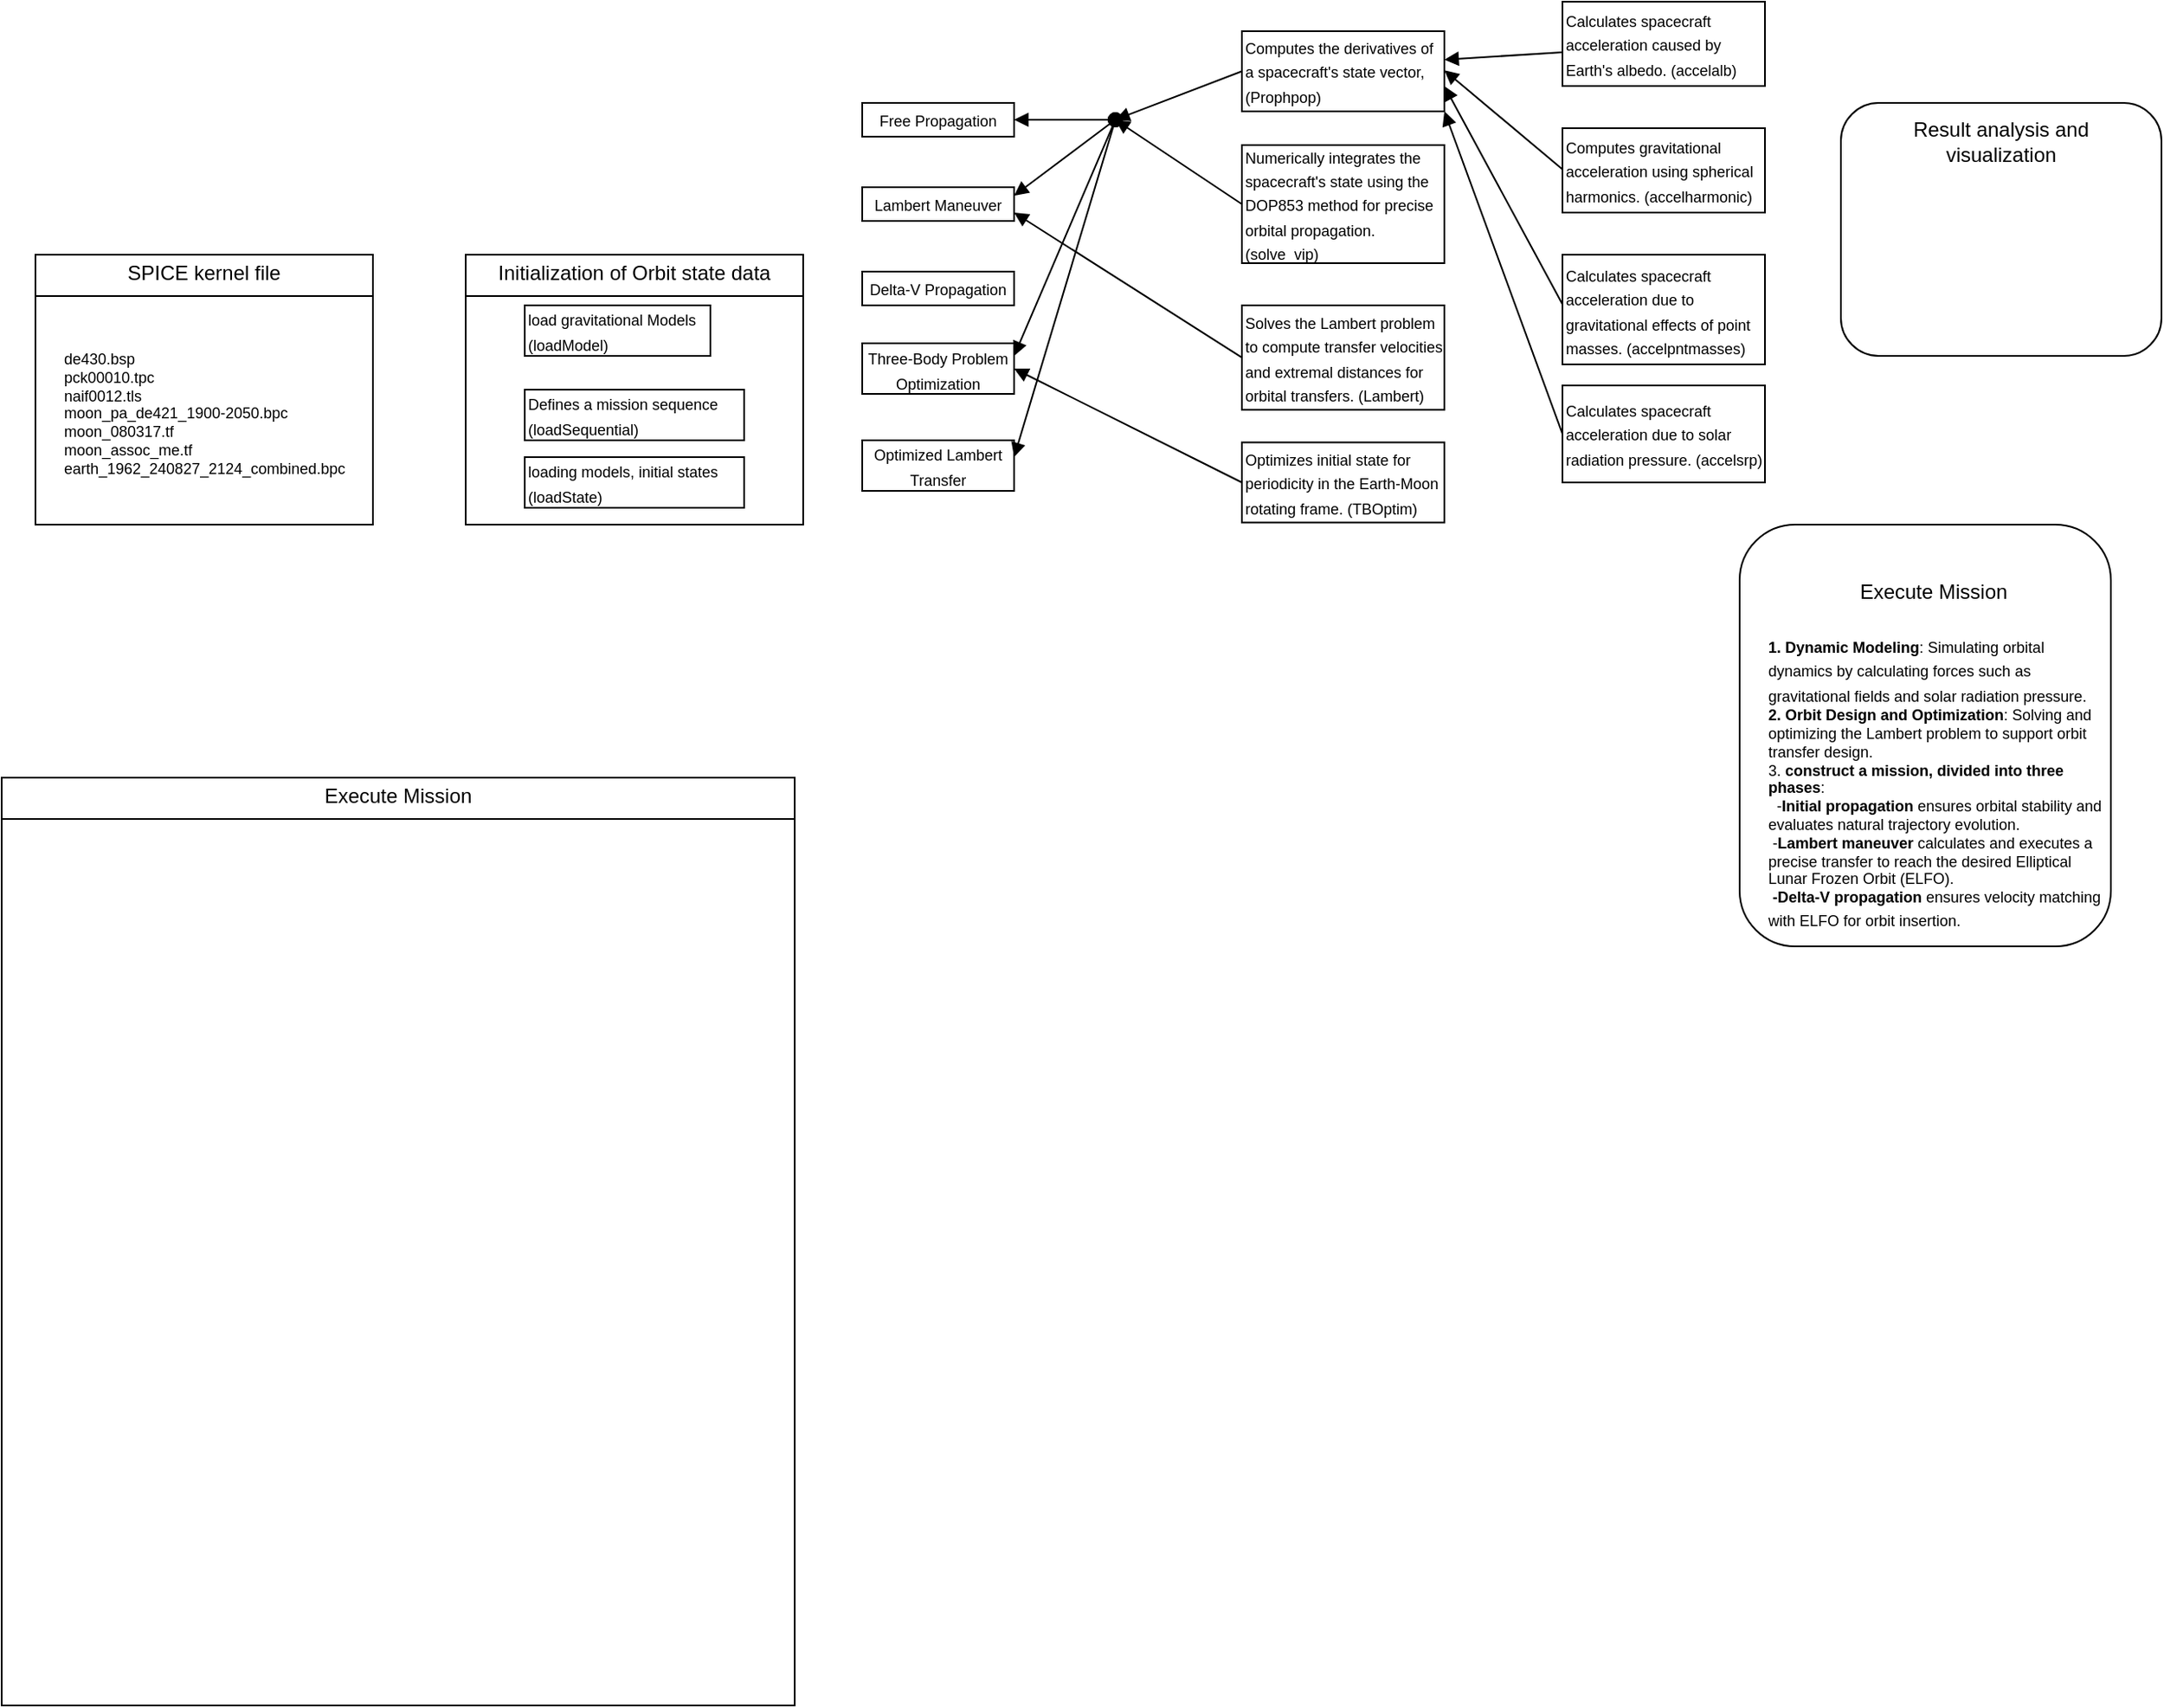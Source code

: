 <mxfile version="24.8.6">
  <diagram name="Page-1" id="9361dd3d-8414-5efd-6122-117bd74ce7a7">
    <mxGraphModel dx="2035" dy="1086" grid="1" gridSize="10" guides="1" tooltips="1" connect="1" arrows="1" fold="1" page="0" pageScale="1.5" pageWidth="826" pageHeight="1169" background="none" math="0" shadow="0">
      <root>
        <mxCell id="0" />
        <mxCell id="1" parent="0" />
        <mxCell id="raCDrMh42CsUO1TfeVZc-3" value="" style="rounded=1;whiteSpace=wrap;html=1;" vertex="1" parent="1">
          <mxGeometry x="490" y="280" width="220" height="250" as="geometry" />
        </mxCell>
        <mxCell id="raCDrMh42CsUO1TfeVZc-4" value="" style="rounded=1;whiteSpace=wrap;html=1;" vertex="1" parent="1">
          <mxGeometry x="550" y="30" width="190" height="150" as="geometry" />
        </mxCell>
        <mxCell id="raCDrMh42CsUO1TfeVZc-8" value="Execute Mission" style="text;strokeColor=none;align=center;fillColor=none;html=1;verticalAlign=middle;whiteSpace=wrap;rounded=0;" vertex="1" parent="1">
          <mxGeometry x="535" y="305" width="140" height="30" as="geometry" />
        </mxCell>
        <mxCell id="raCDrMh42CsUO1TfeVZc-9" value="Result analysis and visualization" style="text;strokeColor=none;align=center;fillColor=none;html=1;verticalAlign=middle;whiteSpace=wrap;rounded=0;" vertex="1" parent="1">
          <mxGeometry x="575" y="37.5" width="140" height="30" as="geometry" />
        </mxCell>
        <mxCell id="raCDrMh42CsUO1TfeVZc-14" value="&lt;font style=&quot;font-size: 9px;&quot;&gt;&lt;strong style=&quot;&quot; data-immersive-translate-walked=&quot;97188760-1b95-4faa-a504-3947132e1d31&quot;&gt;1. Dynamic Modeling&lt;/strong&gt;: Simulating orbital dynamics by calculating forces such as gravitational fields and solar radiation pressure.&lt;/font&gt;&lt;div style=&quot;font-size: 9px;&quot;&gt;&lt;font style=&quot;font-size: 9px;&quot;&gt;&lt;b&gt;&lt;font style=&quot;font-size: 9px;&quot;&gt;2.&amp;nbsp;&lt;/font&gt;&lt;span style=&quot;background-color: initial;&quot; data-immersive-translate-walked=&quot;97188760-1b95-4faa-a504-3947132e1d31&quot;&gt;Orbit Design and Optimization&lt;/span&gt;&lt;/b&gt;&lt;span style=&quot;background-color: initial;&quot;&gt;: Solving and optimizing the Lambert problem to support orbit transfer design.&lt;/span&gt;&lt;/font&gt;&lt;/div&gt;&lt;div style=&quot;font-size: 9px;&quot;&gt;&lt;font style=&quot;font-size: 9px;&quot;&gt;3.&amp;nbsp;&lt;b&gt;construct a mission, divided into three phases&lt;/b&gt;:&lt;/font&gt;&lt;/div&gt;&lt;div style=&quot;font-size: 9px;&quot;&gt;&lt;font style=&quot;font-size: 9px;&quot;&gt;&amp;nbsp; -&lt;strong style=&quot;background-color: initial;&quot; data-immersive-translate-walked=&quot;c31a89dd-fdb8-4741-b4f0-9a972a691e82&quot;&gt;Initial propagation&lt;/strong&gt;&lt;span style=&quot;background-color: initial;&quot;&gt; ensures orbital stability and evaluates natural trajectory evolution.&lt;/span&gt;&lt;/font&gt;&lt;/div&gt;&lt;div style=&quot;font-size: 9px;&quot;&gt;&lt;font style=&quot;font-size: 9px;&quot;&gt;&lt;span style=&quot;background-color: initial;&quot;&gt;&amp;nbsp;-&lt;/span&gt;&lt;strong style=&quot;background-color: initial;&quot; data-immersive-translate-walked=&quot;c31a89dd-fdb8-4741-b4f0-9a972a691e82&quot;&gt;Lambert maneuver&lt;/strong&gt;&lt;span style=&quot;background-color: initial;&quot;&gt; calculates and executes a precise transfer to reach the desired Elliptical Lunar Frozen Orbit (ELFO).&lt;/span&gt;&lt;/font&gt;&lt;/div&gt;&lt;div style=&quot;font-size: 9px;&quot;&gt;&lt;font style=&quot;font-size: 9px;&quot;&gt;&lt;strong style=&quot;&quot; data-immersive-translate-walked=&quot;c31a89dd-fdb8-4741-b4f0-9a972a691e82&quot;&gt;&amp;nbsp;-Delta-V propagation&lt;/strong&gt; ensures velocity matching with ELFO for orbit insertion.&lt;/font&gt;&lt;span style=&quot;background-color: initial; font-size: 12px;&quot;&gt;&lt;/span&gt;&lt;/div&gt;" style="text;whiteSpace=wrap;html=1;" vertex="1" parent="1">
          <mxGeometry x="505" y="337.5" width="200" height="192.5" as="geometry" />
        </mxCell>
        <mxCell id="raCDrMh42CsUO1TfeVZc-32" value="&lt;p style=&quot;margin:0px;margin-top:4px;text-align:center;&quot;&gt;&lt;span style=&quot;background-color: initial;&quot;&gt;SPICE kernel file&lt;/span&gt;&lt;/p&gt;&lt;hr size=&quot;1&quot; style=&quot;border-style:solid;&quot;&gt;&lt;div style=&quot;height:2px;&quot;&gt;&lt;/div&gt;" style="verticalAlign=top;align=left;overflow=fill;html=1;whiteSpace=wrap;" vertex="1" parent="1">
          <mxGeometry x="-520" y="120" width="200" height="160" as="geometry" />
        </mxCell>
        <UserObject label="de430.bsp&#xa;pck00010.tpc&#xa;naif0012.tls&#xa;moon_pa_de421_1900-2050.bpc&#xa;moon_080317.tf&#xa;moon_assoc_me.tf&#xa;earth_1962_240827_2124_combined.bpc" link="de430.bsp&#xa;pck00010.tpc&#xa;naif0012.tls&#xa;moon_pa_de421_1900-2050.bpc&#xa;moon_080317.tf&#xa;moon_assoc_me.tf&#xa;earth_1962_240827_2124_combined.bpc" id="raCDrMh42CsUO1TfeVZc-12">
          <mxCell style="text;whiteSpace=wrap;fontSize=9;" vertex="1" parent="1">
            <mxGeometry x="-505" y="170" width="170" height="120" as="geometry" />
          </mxCell>
        </UserObject>
        <mxCell id="raCDrMh42CsUO1TfeVZc-36" value="&lt;p style=&quot;margin:0px;margin-top:4px;text-align:center;&quot;&gt;&lt;span style=&quot;background-color: initial;&quot;&gt;Initialization of Orbit state data&lt;/span&gt;&lt;/p&gt;&lt;hr size=&quot;1&quot; style=&quot;border-style:solid;&quot;&gt;&lt;div style=&quot;height:2px;&quot;&gt;&lt;/div&gt;" style="verticalAlign=top;align=left;overflow=fill;html=1;whiteSpace=wrap;" vertex="1" parent="1">
          <mxGeometry x="-265" y="120" width="200" height="160" as="geometry" />
        </mxCell>
        <mxCell id="raCDrMh42CsUO1TfeVZc-18" value="&lt;font style=&quot;font-size: 9px;&quot;&gt;load gravitational Models (loadModel)&lt;/font&gt;" style="html=1;whiteSpace=wrap;align=left;" vertex="1" parent="1">
          <mxGeometry x="-230" y="150" width="110" height="30" as="geometry" />
        </mxCell>
        <mxCell id="raCDrMh42CsUO1TfeVZc-20" value="&lt;font style=&quot;font-size: 9px;&quot;&gt;Defines a mission sequence (loadSequential)&lt;/font&gt;" style="html=1;whiteSpace=wrap;align=left;" vertex="1" parent="1">
          <mxGeometry x="-230" y="200" width="130" height="30" as="geometry" />
        </mxCell>
        <mxCell id="raCDrMh42CsUO1TfeVZc-38" value="&lt;p style=&quot;margin:0px;margin-top:4px;text-align:center;&quot;&gt;&lt;span style=&quot;background-color: initial;&quot;&gt;Execute Mission&lt;/span&gt;&lt;/p&gt;&lt;hr size=&quot;1&quot; style=&quot;border-style:solid;&quot;&gt;&lt;div style=&quot;height:2px;&quot;&gt;&lt;/div&gt;" style="verticalAlign=top;align=left;overflow=fill;html=1;whiteSpace=wrap;" vertex="1" parent="1">
          <mxGeometry x="-540" y="430" width="470" height="550" as="geometry" />
        </mxCell>
        <mxCell id="raCDrMh42CsUO1TfeVZc-43" value="&lt;font style=&quot;font-size: 9px;&quot;&gt;Free Propagation&lt;/font&gt;" style="html=1;whiteSpace=wrap;align=center;" vertex="1" parent="1">
          <mxGeometry x="-30" y="30" width="90" height="20" as="geometry" />
        </mxCell>
        <mxCell id="raCDrMh42CsUO1TfeVZc-44" value="&lt;font style=&quot;font-size: 9px;&quot;&gt;Lambert Maneuver&lt;/font&gt;" style="html=1;whiteSpace=wrap;align=center;" vertex="1" parent="1">
          <mxGeometry x="-30" y="80" width="90" height="20" as="geometry" />
        </mxCell>
        <mxCell id="raCDrMh42CsUO1TfeVZc-45" value="&lt;font style=&quot;font-size: 9px;&quot;&gt;Delta-V Propagation&lt;/font&gt;" style="html=1;whiteSpace=wrap;align=center;" vertex="1" parent="1">
          <mxGeometry x="-30" y="130" width="90" height="20" as="geometry" />
        </mxCell>
        <mxCell id="raCDrMh42CsUO1TfeVZc-59" value="&lt;font style=&quot;font-size: 9px;&quot;&gt;Calculates spacecraft acceleration caused by Earth&#39;s albedo. (accelalb)&lt;/font&gt;" style="html=1;whiteSpace=wrap;align=left;" vertex="1" parent="1">
          <mxGeometry x="385" y="-30" width="120" height="50" as="geometry" />
        </mxCell>
        <mxCell id="raCDrMh42CsUO1TfeVZc-60" value="&lt;font style=&quot;font-size: 9px;&quot;&gt;Calculates spacecraft acceleration due to gravitational effects of point masses. (accelpntmasses)&lt;/font&gt;" style="html=1;whiteSpace=wrap;align=left;" vertex="1" parent="1">
          <mxGeometry x="385" y="120" width="120" height="65" as="geometry" />
        </mxCell>
        <mxCell id="raCDrMh42CsUO1TfeVZc-61" value="&lt;font style=&quot;font-size: 9px;&quot;&gt;Computes gravitational acceleration using spherical harmonics. (accelharmonic&lt;/font&gt;&lt;span style=&quot;font-size: 9px; background-color: initial;&quot;&gt;)&lt;/span&gt;" style="html=1;whiteSpace=wrap;align=left;" vertex="1" parent="1">
          <mxGeometry x="385" y="45" width="120" height="50" as="geometry" />
        </mxCell>
        <mxCell id="raCDrMh42CsUO1TfeVZc-63" value="&lt;font style=&quot;font-size: 9px;&quot;&gt;Calculates spacecraft acceleration due to solar radiation pressure. (accelsrp)&lt;/font&gt;" style="html=1;whiteSpace=wrap;align=left;" vertex="1" parent="1">
          <mxGeometry x="385" y="197.5" width="120" height="57.5" as="geometry" />
        </mxCell>
        <mxCell id="raCDrMh42CsUO1TfeVZc-65" value="&lt;font style=&quot;font-size: 9px;&quot;&gt;Computes the derivatives of a spacecraft&#39;s state vector,(Prophpop)&lt;/font&gt;" style="html=1;whiteSpace=wrap;align=left;" vertex="1" parent="1">
          <mxGeometry x="195" y="-12.5" width="120" height="47.5" as="geometry" />
        </mxCell>
        <mxCell id="raCDrMh42CsUO1TfeVZc-66" value="&lt;font style=&quot;font-size: 9px;&quot;&gt;Optimizes initial state for periodicity in the Earth-Moon rotating frame. (TBOptim)&lt;/font&gt;" style="html=1;whiteSpace=wrap;align=left;" vertex="1" parent="1">
          <mxGeometry x="195" y="231.25" width="120" height="47.5" as="geometry" />
        </mxCell>
        <mxCell id="raCDrMh42CsUO1TfeVZc-68" value="&lt;span style=&quot;text-align: left;&quot;&gt;&lt;font style=&quot;font-size: 9px;&quot;&gt;Three-Body Problem Optimization&lt;/font&gt;&lt;/span&gt;" style="html=1;whiteSpace=wrap;align=center;" vertex="1" parent="1">
          <mxGeometry x="-30" y="172.5" width="90" height="30" as="geometry" />
        </mxCell>
        <mxCell id="raCDrMh42CsUO1TfeVZc-72" value="&lt;span style=&quot;text-align: left;&quot;&gt;&lt;font style=&quot;font-size: 9px;&quot;&gt;Optimized Lambert Transfer&lt;/font&gt;&lt;/span&gt;" style="html=1;whiteSpace=wrap;align=center;" vertex="1" parent="1">
          <mxGeometry x="-30" y="230" width="90" height="30" as="geometry" />
        </mxCell>
        <mxCell id="raCDrMh42CsUO1TfeVZc-74" value="&lt;font style=&quot;font-size: 9px;&quot;&gt;Solves the Lambert problem to compute transfer velocities and extremal distances for orbital transfers. (Lambert)&lt;/font&gt;" style="html=1;whiteSpace=wrap;align=left;" vertex="1" parent="1">
          <mxGeometry x="195" y="150" width="120" height="61.88" as="geometry" />
        </mxCell>
        <mxCell id="raCDrMh42CsUO1TfeVZc-77" value="&lt;font style=&quot;font-size: 9px;&quot;&gt;Numerically integrates the spacecraft&#39;s state using the DOP853 method for precise orbital propagation. (solve_vip)&lt;/font&gt;" style="html=1;whiteSpace=wrap;align=left;" vertex="1" parent="1">
          <mxGeometry x="195" y="55" width="120" height="70" as="geometry" />
        </mxCell>
        <mxCell id="raCDrMh42CsUO1TfeVZc-80" value="&lt;font style=&quot;font-size: 9px;&quot;&gt;loading models, initial states (loadState)&lt;/font&gt;" style="html=1;whiteSpace=wrap;align=left;" vertex="1" parent="1">
          <mxGeometry x="-230" y="240" width="130" height="30" as="geometry" />
        </mxCell>
        <mxCell id="raCDrMh42CsUO1TfeVZc-82" value="" style="endArrow=block;endFill=1;html=1;align=left;verticalAlign=top;rounded=0;exitX=0;exitY=0.5;exitDx=0;exitDy=0;entryX=1;entryY=0.25;entryDx=0;entryDy=0;" edge="1" parent="1">
          <mxGeometry x="-1" relative="1" as="geometry">
            <mxPoint x="385" as="sourcePoint" />
            <mxPoint x="315" y="4.375" as="targetPoint" />
            <mxPoint as="offset" />
          </mxGeometry>
        </mxCell>
        <mxCell id="raCDrMh42CsUO1TfeVZc-84" value="" style="endArrow=block;endFill=1;html=1;align=left;verticalAlign=top;rounded=0;exitX=0;exitY=0.5;exitDx=0;exitDy=0;entryX=1;entryY=0.5;entryDx=0;entryDy=0;" edge="1" parent="1">
          <mxGeometry x="-1" relative="1" as="geometry">
            <mxPoint x="385" y="69.38" as="sourcePoint" />
            <mxPoint x="315" y="10.63" as="targetPoint" />
            <mxPoint as="offset" />
          </mxGeometry>
        </mxCell>
        <mxCell id="raCDrMh42CsUO1TfeVZc-86" value="" style="endArrow=block;endFill=1;html=1;align=left;verticalAlign=top;rounded=0;exitX=0;exitY=0.5;exitDx=0;exitDy=0;entryX=1;entryY=0.75;entryDx=0;entryDy=0;" edge="1" parent="1">
          <mxGeometry x="-1" relative="1" as="geometry">
            <mxPoint x="385" y="149.38" as="sourcePoint" />
            <mxPoint x="315" y="20.005" as="targetPoint" />
            <mxPoint as="offset" />
          </mxGeometry>
        </mxCell>
        <mxCell id="raCDrMh42CsUO1TfeVZc-88" value="" style="endArrow=block;endFill=1;html=1;align=left;verticalAlign=top;rounded=0;exitX=0;exitY=0.5;exitDx=0;exitDy=0;entryX=1;entryY=1;entryDx=0;entryDy=0;" edge="1" parent="1">
          <mxGeometry x="-1" relative="1" as="geometry">
            <mxPoint x="385" y="226.25" as="sourcePoint" />
            <mxPoint x="315" y="35" as="targetPoint" />
            <mxPoint as="offset" />
          </mxGeometry>
        </mxCell>
        <mxCell id="raCDrMh42CsUO1TfeVZc-90" value="" style="endArrow=block;endFill=1;html=1;align=left;verticalAlign=top;rounded=0;exitX=0;exitY=0.5;exitDx=0;exitDy=0;" edge="1" parent="1" source="raCDrMh42CsUO1TfeVZc-65">
          <mxGeometry x="-1" relative="1" as="geometry">
            <mxPoint x="175" y="172.5" as="sourcePoint" />
            <mxPoint x="120" y="40" as="targetPoint" />
          </mxGeometry>
        </mxCell>
        <mxCell id="raCDrMh42CsUO1TfeVZc-93" value="" style="html=1;verticalAlign=bottom;startArrow=oval;startFill=1;endArrow=block;startSize=8;curved=0;rounded=0;entryX=1;entryY=0.5;entryDx=0;entryDy=0;" edge="1" parent="1" target="raCDrMh42CsUO1TfeVZc-43">
          <mxGeometry width="60" relative="1" as="geometry">
            <mxPoint x="120" y="40" as="sourcePoint" />
            <mxPoint x="-20" y="20" as="targetPoint" />
          </mxGeometry>
        </mxCell>
        <mxCell id="raCDrMh42CsUO1TfeVZc-94" value="" style="endArrow=block;endFill=1;html=1;align=left;verticalAlign=top;rounded=0;exitX=0;exitY=0.5;exitDx=0;exitDy=0;" edge="1" parent="1" source="raCDrMh42CsUO1TfeVZc-77">
          <mxGeometry x="-1" relative="1" as="geometry">
            <mxPoint x="175" y="138" as="sourcePoint" />
            <mxPoint x="120" y="40" as="targetPoint" />
          </mxGeometry>
        </mxCell>
        <mxCell id="raCDrMh42CsUO1TfeVZc-95" value="" style="endArrow=block;endFill=1;html=1;align=left;verticalAlign=top;rounded=0;exitX=0;exitY=0.5;exitDx=0;exitDy=0;entryX=1;entryY=0.75;entryDx=0;entryDy=0;" edge="1" parent="1" source="raCDrMh42CsUO1TfeVZc-74" target="raCDrMh42CsUO1TfeVZc-44">
          <mxGeometry x="-1" relative="1" as="geometry">
            <mxPoint x="165" y="185" as="sourcePoint" />
            <mxPoint x="90" y="135" as="targetPoint" />
          </mxGeometry>
        </mxCell>
        <mxCell id="raCDrMh42CsUO1TfeVZc-97" value="" style="html=1;verticalAlign=bottom;startArrow=oval;startFill=1;endArrow=block;startSize=8;curved=0;rounded=0;entryX=1;entryY=0.25;entryDx=0;entryDy=0;" edge="1" parent="1" target="raCDrMh42CsUO1TfeVZc-44">
          <mxGeometry width="60" relative="1" as="geometry">
            <mxPoint x="120" y="40" as="sourcePoint" />
            <mxPoint x="70" y="95" as="targetPoint" />
          </mxGeometry>
        </mxCell>
        <mxCell id="raCDrMh42CsUO1TfeVZc-98" value="" style="html=1;verticalAlign=bottom;startArrow=oval;startFill=1;endArrow=block;startSize=8;curved=0;rounded=0;entryX=1;entryY=0.25;entryDx=0;entryDy=0;" edge="1" parent="1" target="raCDrMh42CsUO1TfeVZc-68">
          <mxGeometry width="60" relative="1" as="geometry">
            <mxPoint x="120" y="40" as="sourcePoint" />
            <mxPoint x="70" y="140" as="targetPoint" />
          </mxGeometry>
        </mxCell>
        <mxCell id="raCDrMh42CsUO1TfeVZc-101" value="" style="endArrow=block;endFill=1;html=1;align=left;verticalAlign=top;rounded=0;exitX=0;exitY=0.5;exitDx=0;exitDy=0;entryX=1;entryY=0.5;entryDx=0;entryDy=0;" edge="1" parent="1" source="raCDrMh42CsUO1TfeVZc-66" target="raCDrMh42CsUO1TfeVZc-68">
          <mxGeometry x="-1" relative="1" as="geometry">
            <mxPoint x="185" y="366" as="sourcePoint" />
            <mxPoint x="50" y="280" as="targetPoint" />
          </mxGeometry>
        </mxCell>
        <mxCell id="raCDrMh42CsUO1TfeVZc-102" value="" style="endArrow=block;endFill=1;html=1;align=left;verticalAlign=top;rounded=0;" edge="1" parent="1">
          <mxGeometry x="-1" relative="1" as="geometry">
            <mxPoint x="120" y="40" as="sourcePoint" />
            <mxPoint x="60" y="240" as="targetPoint" />
          </mxGeometry>
        </mxCell>
      </root>
    </mxGraphModel>
  </diagram>
</mxfile>
